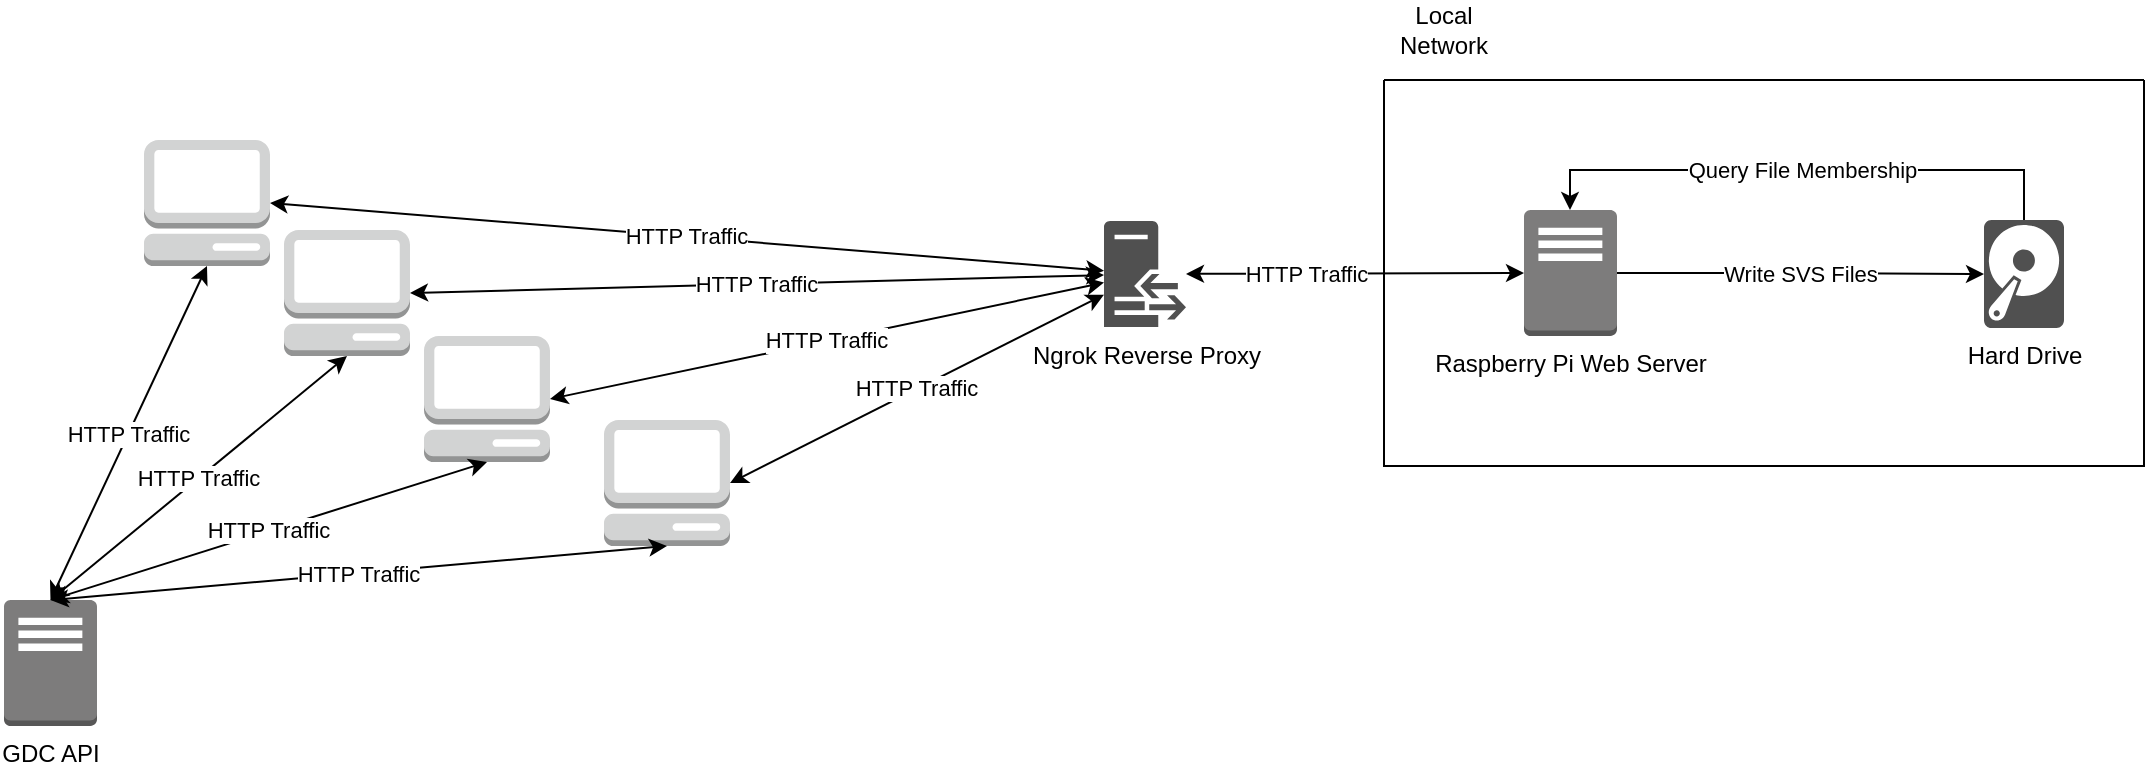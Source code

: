 <mxfile version="20.2.7" type="device"><diagram id="zFINbJdMYI4yGUAnufX6" name="Page-1"><mxGraphModel dx="2012" dy="1862" grid="1" gridSize="10" guides="1" tooltips="1" connect="1" arrows="1" fold="1" page="1" pageScale="1" pageWidth="850" pageHeight="1100" math="0" shadow="0"><root><mxCell id="0"/><mxCell id="1" parent="0"/><mxCell id="Ji_z2NMmvqWCVbl5DVbs-1" value="Ngrok Reverse Proxy" style="sketch=0;pointerEvents=1;shadow=0;dashed=0;html=1;strokeColor=none;fillColor=#505050;labelPosition=center;verticalLabelPosition=bottom;verticalAlign=top;outlineConnect=0;align=center;shape=mxgraph.office.servers.reverse_proxy;" vertex="1" parent="1"><mxGeometry x="290" y="50.5" width="41" height="53" as="geometry"/></mxCell><mxCell id="Ji_z2NMmvqWCVbl5DVbs-14" value="Query File Membership" style="edgeStyle=orthogonalEdgeStyle;rounded=0;orthogonalLoop=1;jettySize=auto;html=1;" edge="1" parent="1" source="Ji_z2NMmvqWCVbl5DVbs-3" target="Ji_z2NMmvqWCVbl5DVbs-10"><mxGeometry relative="1" as="geometry"><Array as="points"><mxPoint x="750" y="25"/><mxPoint x="523" y="25"/></Array></mxGeometry></mxCell><mxCell id="Ji_z2NMmvqWCVbl5DVbs-3" value="Hard Drive" style="sketch=0;pointerEvents=1;shadow=0;dashed=0;html=1;strokeColor=none;fillColor=#505050;labelPosition=center;verticalLabelPosition=bottom;verticalAlign=top;outlineConnect=0;align=center;shape=mxgraph.office.devices.hard_disk;" vertex="1" parent="1"><mxGeometry x="730" y="50" width="40" height="54" as="geometry"/></mxCell><mxCell id="Ji_z2NMmvqWCVbl5DVbs-11" value="Write SVS Files" style="edgeStyle=orthogonalEdgeStyle;rounded=0;orthogonalLoop=1;jettySize=auto;html=1;" edge="1" parent="1" source="Ji_z2NMmvqWCVbl5DVbs-10" target="Ji_z2NMmvqWCVbl5DVbs-3"><mxGeometry relative="1" as="geometry"/></mxCell><mxCell id="Ji_z2NMmvqWCVbl5DVbs-10" value="Raspberry Pi Web Server" style="outlineConnect=0;dashed=0;verticalLabelPosition=bottom;verticalAlign=top;align=center;html=1;shape=mxgraph.aws3.traditional_server;fillColor=#7D7C7C;gradientColor=none;" vertex="1" parent="1"><mxGeometry x="500" y="45" width="46.5" height="63" as="geometry"/></mxCell><mxCell id="Ji_z2NMmvqWCVbl5DVbs-22" value="HTTP Traffic" style="endArrow=classic;startArrow=classic;html=1;rounded=0;entryX=0;entryY=0.5;entryDx=0;entryDy=0;entryPerimeter=0;" edge="1" parent="1" source="Ji_z2NMmvqWCVbl5DVbs-1" target="Ji_z2NMmvqWCVbl5DVbs-10"><mxGeometry x="-0.302" width="50" height="50" relative="1" as="geometry"><mxPoint x="285" y="150.7" as="sourcePoint"/><mxPoint x="425.5" y="150.002" as="targetPoint"/><mxPoint x="1" as="offset"/></mxGeometry></mxCell><mxCell id="Ji_z2NMmvqWCVbl5DVbs-24" value="GDC API" style="outlineConnect=0;dashed=0;verticalLabelPosition=bottom;verticalAlign=top;align=center;html=1;shape=mxgraph.aws3.traditional_server;fillColor=#7D7C7C;gradientColor=none;" vertex="1" parent="1"><mxGeometry x="-260" y="240" width="46.5" height="63" as="geometry"/></mxCell><mxCell id="Ji_z2NMmvqWCVbl5DVbs-30" value="HTTP Traffic" style="endArrow=classic;startArrow=classic;html=1;rounded=0;exitX=1;exitY=0.5;exitDx=0;exitDy=0;exitPerimeter=0;" edge="1" parent="1" source="Ji_z2NMmvqWCVbl5DVbs-35" target="Ji_z2NMmvqWCVbl5DVbs-1"><mxGeometry width="50" height="50" relative="1" as="geometry"><mxPoint x="-37" y="76.5" as="sourcePoint"/><mxPoint x="159" y="70" as="targetPoint"/></mxGeometry></mxCell><mxCell id="Ji_z2NMmvqWCVbl5DVbs-33" value="" style="outlineConnect=0;dashed=0;verticalLabelPosition=bottom;verticalAlign=top;align=center;html=1;shape=mxgraph.aws3.management_console;fillColor=#D2D3D3;gradientColor=none;" vertex="1" parent="1"><mxGeometry x="-190" y="10" width="63" height="63" as="geometry"/></mxCell><mxCell id="Ji_z2NMmvqWCVbl5DVbs-34" value="" style="outlineConnect=0;dashed=0;verticalLabelPosition=bottom;verticalAlign=top;align=center;html=1;shape=mxgraph.aws3.management_console;fillColor=#D2D3D3;gradientColor=none;" vertex="1" parent="1"><mxGeometry x="-120" y="55" width="63" height="63" as="geometry"/></mxCell><mxCell id="Ji_z2NMmvqWCVbl5DVbs-35" value="" style="outlineConnect=0;dashed=0;verticalLabelPosition=bottom;verticalAlign=top;align=center;html=1;shape=mxgraph.aws3.management_console;fillColor=#D2D3D3;gradientColor=none;" vertex="1" parent="1"><mxGeometry x="-50" y="108" width="63" height="63" as="geometry"/></mxCell><mxCell id="Ji_z2NMmvqWCVbl5DVbs-36" value="" style="outlineConnect=0;dashed=0;verticalLabelPosition=bottom;verticalAlign=top;align=center;html=1;shape=mxgraph.aws3.management_console;fillColor=#D2D3D3;gradientColor=none;" vertex="1" parent="1"><mxGeometry x="40" y="150" width="63" height="63" as="geometry"/></mxCell><mxCell id="Ji_z2NMmvqWCVbl5DVbs-37" value="HTTP Traffic" style="endArrow=classic;startArrow=classic;html=1;rounded=0;exitX=1;exitY=0.5;exitDx=0;exitDy=0;exitPerimeter=0;" edge="1" parent="1" source="Ji_z2NMmvqWCVbl5DVbs-36" target="Ji_z2NMmvqWCVbl5DVbs-1"><mxGeometry width="50" height="50" relative="1" as="geometry"><mxPoint x="-27" y="86.5" as="sourcePoint"/><mxPoint x="300" y="86.971" as="targetPoint"/></mxGeometry></mxCell><mxCell id="Ji_z2NMmvqWCVbl5DVbs-38" value="HTTP Traffic" style="endArrow=classic;startArrow=classic;html=1;rounded=0;exitX=1;exitY=0.5;exitDx=0;exitDy=0;exitPerimeter=0;" edge="1" parent="1" source="Ji_z2NMmvqWCVbl5DVbs-34" target="Ji_z2NMmvqWCVbl5DVbs-1"><mxGeometry width="50" height="50" relative="1" as="geometry"><mxPoint x="-17" y="96.5" as="sourcePoint"/><mxPoint x="310" y="96.971" as="targetPoint"/></mxGeometry></mxCell><mxCell id="Ji_z2NMmvqWCVbl5DVbs-39" value="HTTP Traffic" style="endArrow=classic;startArrow=classic;html=1;rounded=0;exitX=1;exitY=0.5;exitDx=0;exitDy=0;exitPerimeter=0;" edge="1" parent="1" source="Ji_z2NMmvqWCVbl5DVbs-33" target="Ji_z2NMmvqWCVbl5DVbs-1"><mxGeometry width="50" height="50" relative="1" as="geometry"><mxPoint x="-7" y="106.5" as="sourcePoint"/><mxPoint x="320" y="106.971" as="targetPoint"/></mxGeometry></mxCell><mxCell id="Ji_z2NMmvqWCVbl5DVbs-40" value="HTTP Traffic" style="endArrow=classic;startArrow=classic;html=1;rounded=0;entryX=0.5;entryY=1;entryDx=0;entryDy=0;entryPerimeter=0;exitX=0.5;exitY=0;exitDx=0;exitDy=0;exitPerimeter=0;" edge="1" parent="1" source="Ji_z2NMmvqWCVbl5DVbs-24" target="Ji_z2NMmvqWCVbl5DVbs-33"><mxGeometry width="50" height="50" relative="1" as="geometry"><mxPoint x="-240" y="190" as="sourcePoint"/><mxPoint x="-190" y="140" as="targetPoint"/></mxGeometry></mxCell><mxCell id="Ji_z2NMmvqWCVbl5DVbs-42" value="HTTP Traffic" style="endArrow=classic;startArrow=classic;html=1;rounded=0;entryX=0.5;entryY=1;entryDx=0;entryDy=0;entryPerimeter=0;exitX=0.5;exitY=0;exitDx=0;exitDy=0;exitPerimeter=0;" edge="1" parent="1" source="Ji_z2NMmvqWCVbl5DVbs-24" target="Ji_z2NMmvqWCVbl5DVbs-34"><mxGeometry width="50" height="50" relative="1" as="geometry"><mxPoint x="-226.75" y="250.0" as="sourcePoint"/><mxPoint x="-148.5" y="83" as="targetPoint"/></mxGeometry></mxCell><mxCell id="Ji_z2NMmvqWCVbl5DVbs-43" value="HTTP Traffic" style="endArrow=classic;startArrow=classic;html=1;rounded=0;entryX=0.5;entryY=1;entryDx=0;entryDy=0;entryPerimeter=0;exitX=0.5;exitY=0;exitDx=0;exitDy=0;exitPerimeter=0;" edge="1" parent="1" source="Ji_z2NMmvqWCVbl5DVbs-24" target="Ji_z2NMmvqWCVbl5DVbs-35"><mxGeometry width="50" height="50" relative="1" as="geometry"><mxPoint x="-205.25" y="303.0" as="sourcePoint"/><mxPoint x="-57.0" y="181.0" as="targetPoint"/></mxGeometry></mxCell><mxCell id="Ji_z2NMmvqWCVbl5DVbs-44" value="HTTP Traffic" style="endArrow=classic;startArrow=classic;html=1;rounded=0;entryX=0.5;entryY=1;entryDx=0;entryDy=0;entryPerimeter=0;exitX=0.5;exitY=0;exitDx=0;exitDy=0;exitPerimeter=0;" edge="1" parent="1" source="Ji_z2NMmvqWCVbl5DVbs-24" target="Ji_z2NMmvqWCVbl5DVbs-36"><mxGeometry width="50" height="50" relative="1" as="geometry"><mxPoint x="-216.75" y="260.0" as="sourcePoint"/><mxPoint x="-68.5" y="138.0" as="targetPoint"/></mxGeometry></mxCell><mxCell id="Ji_z2NMmvqWCVbl5DVbs-46" value="" style="swimlane;startSize=0;fillColor=none;" vertex="1" parent="1"><mxGeometry x="430" y="-20" width="380" height="193" as="geometry"/></mxCell><mxCell id="Ji_z2NMmvqWCVbl5DVbs-47" value="Local Network" style="text;html=1;strokeColor=none;fillColor=none;align=center;verticalAlign=middle;whiteSpace=wrap;rounded=0;" vertex="1" parent="1"><mxGeometry x="430" y="-60" width="60" height="30" as="geometry"/></mxCell></root></mxGraphModel></diagram></mxfile>